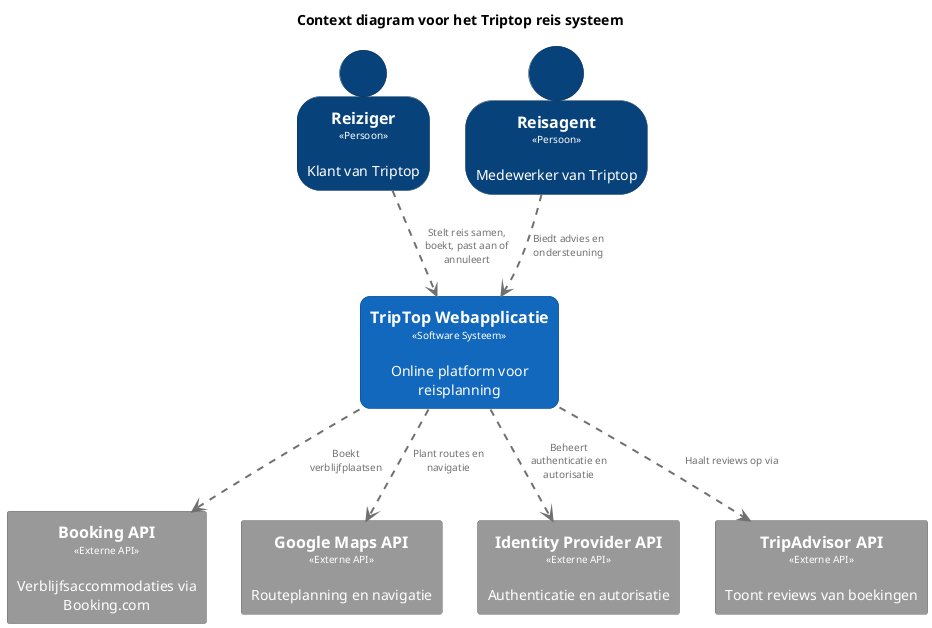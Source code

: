 @startuml

title Context diagram voor het Triptop reis systeem

top to bottom direction

skinparam {
  arrowFontSize 10
  defaultTextAlignment center
  wrapWidth 200
  maxMessageSize 100
}

hide stereotype

' Kleurinstellingen voor externe APIs
skinparam rectangle<<ExterneAPI>> {
  BackgroundColor #999999
  FontColor #ffffff
  BorderColor #6b6b6b
  shadowing false
}

' Kleurinstelling voor de Triptop Webapplicatie
skinparam rectangle<<TripTopWebapplicatie>> {
  BackgroundColor #1168bd
  FontColor #ffffff
  BorderColor #0b4884
  roundCorner 20
  shadowing false
}

' Kleurinstelling voor actoren
skinparam person<<Reisagent>> {
  BackgroundColor #08427b
  FontColor #ffffff
  BorderColor #052e56
  shadowing false
}

skinparam person<<Reiziger>> {
  BackgroundColor #08427b
  FontColor #ffffff
  BorderColor #052e56
  shadowing false
}

' Actoren
person "==Reiziger\n<size:10><<Persoon>></size>\n\nKlant van Triptop" <<Reiziger>> as Reiziger
person "==Reisagent\n<size:10><<Persoon>></size>\n\nMedewerker van Triptop" <<Reisagent>> as Reisagent

' Hoofd systeem
rectangle "==TripTop Webapplicatie\n<size:10><<Software Systeem>></size>\n\nOnline platform voor reisplanning" <<TripTopWebapplicatie>> as TripTopWebapplicatie

' Externe APIs
rectangle "==Booking API\n<size:10><<Externe API>></size>\n\nVerblijfsaccommodaties via Booking.com" <<ExterneAPI>> as BookingAPI
rectangle "==Google Maps API\n<size:10><<Externe API>></size>\n\nRouteplanning en navigatie" <<ExterneAPI>> as GoogleMapsAPI
rectangle "==Identity Provider API\n<size:10><<Externe API>></size>\n\nAuthenticatie en autorisatie" <<ExterneAPI>> as IdentityProviderAPI
rectangle "==TripAdvisor API\n<size:10><<Externe API>></size>\n\nToont reviews van boekingen" <<ExterneAPI>> as TripAdvisor

' Interacties met het systeem
Reiziger .[#707070,thickness=2].> TripTopWebapplicatie : "<color:#707070>Stelt reis samen, boekt, past aan of annuleert"
Reisagent .[#707070,thickness=2].> TripTopWebapplicatie : "<color:#707070>Biedt advies en ondersteuning"

' Interacties met externe systemen
TripTopWebapplicatie .[#707070,thickness=2].> BookingAPI : "<color:#707070>Boekt verblijfplaatsen"
TripTopWebapplicatie .[#707070,thickness=2].> GoogleMapsAPI : "<color:#707070>Plant routes en navigatie"
TripTopWebapplicatie .[#707070,thickness=2].> IdentityProviderAPI : "<color:#707070>Beheert authenticatie en autorisatie"
TripTopWebapplicatie .[#707070,thickness=2].> TripAdvisor : "<color:#707070>Haalt reviews op via"

@enduml
